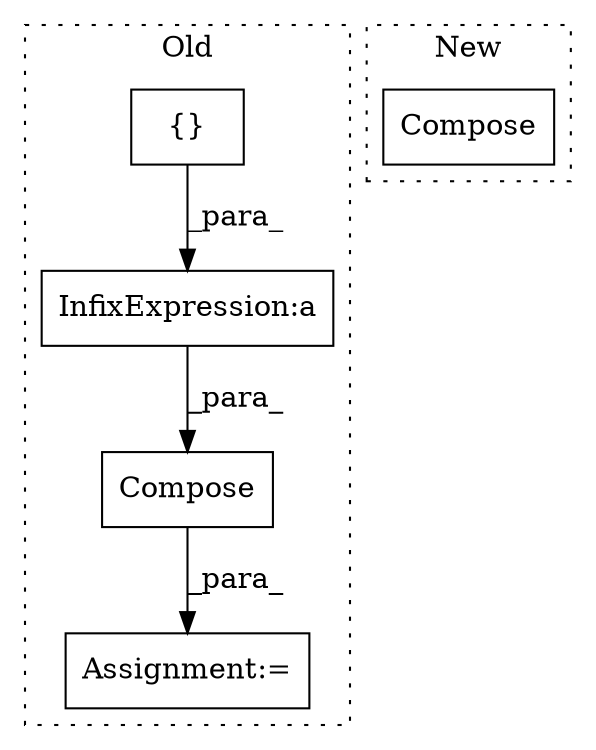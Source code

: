 digraph G {
subgraph cluster0 {
1 [label="Compose" a="32" s="2320,2341" l="8,1" shape="box"];
3 [label="Assignment:=" a="7" s="2319" l="1" shape="box"];
4 [label="InfixExpression:a" a="27" s="2255" l="3" shape="box"];
5 [label="{}" a="4" s="2242,2254" l="1,1" shape="box"];
label = "Old";
style="dotted";
}
subgraph cluster1 {
2 [label="Compose" a="32" s="2230,2260" l="8,1" shape="box"];
label = "New";
style="dotted";
}
1 -> 3 [label="_para_"];
4 -> 1 [label="_para_"];
5 -> 4 [label="_para_"];
}
